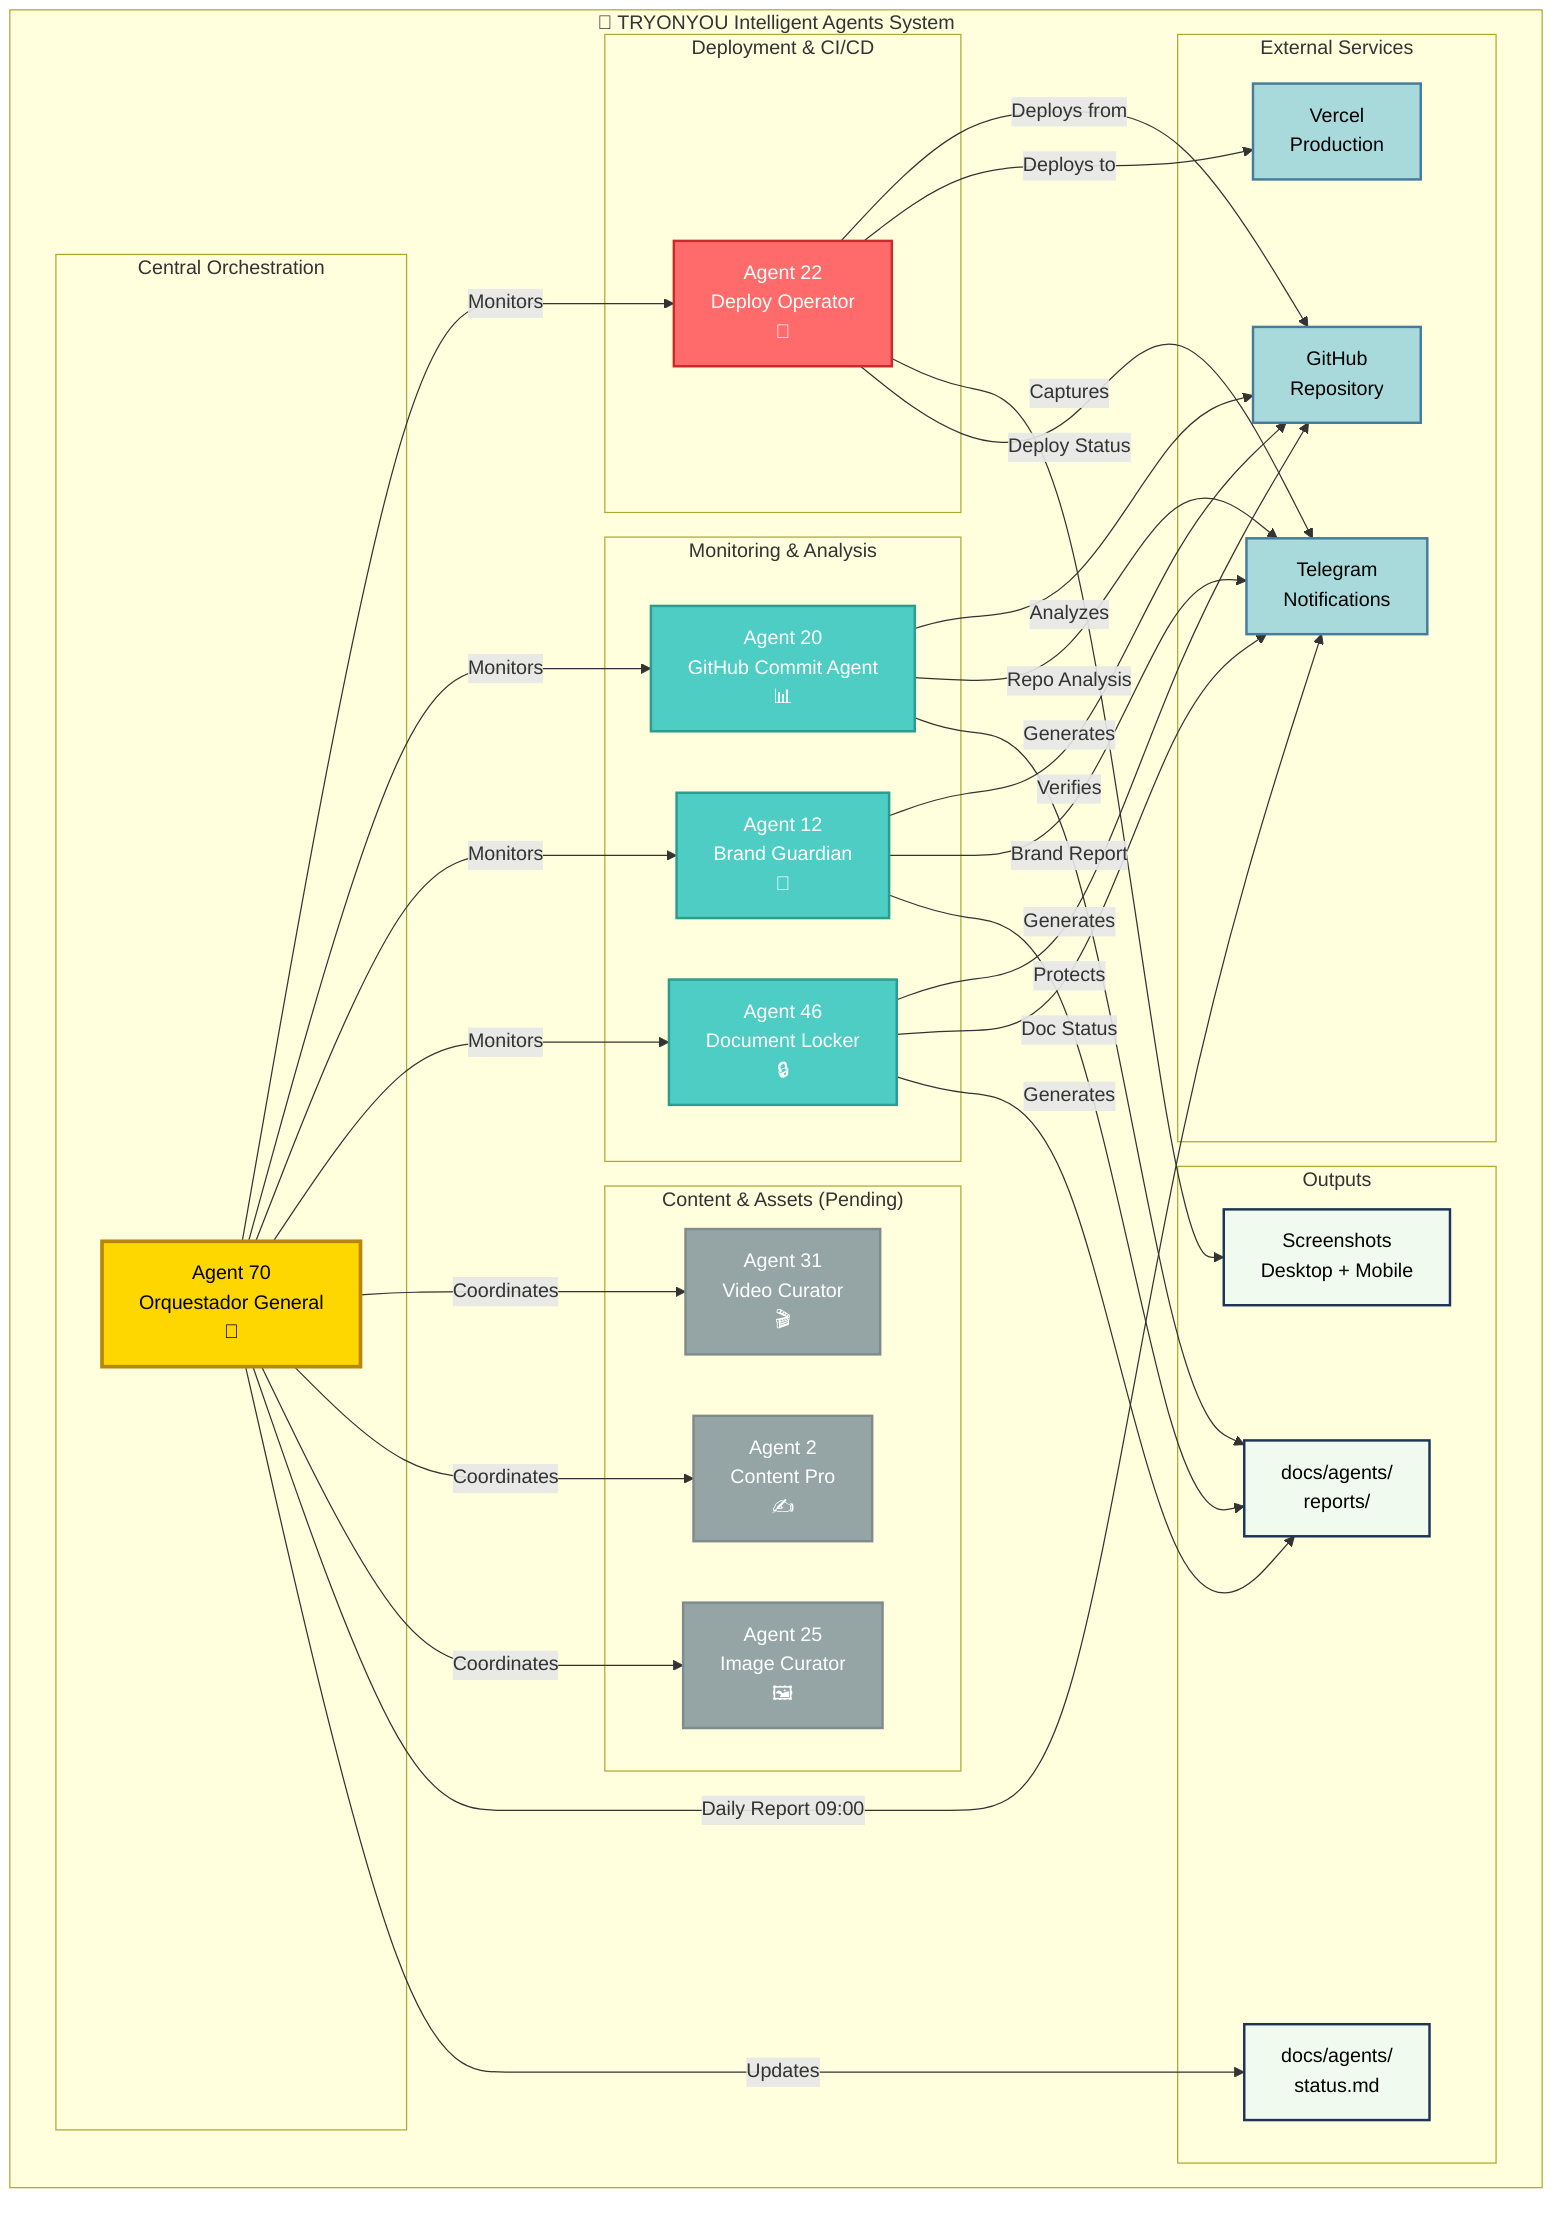 graph TB
    subgraph "🤖 TRYONYOU Intelligent Agents System"
        subgraph "Central Orchestration"
            A70[Agent 70<br/>Orquestador General<br/>🎯]
        end
        
        subgraph "Deployment & CI/CD"
            A22[Agent 22<br/>Deploy Operator<br/>🚀]
        end
        
        subgraph "Monitoring & Analysis"
            A20[Agent 20<br/>GitHub Commit Agent<br/>📊]
            A12[Agent 12<br/>Brand Guardian<br/>🎨]
            A46[Agent 46<br/>Document Locker<br/>🔒]
        end
        
        subgraph "Content & Assets (Pending)"
            A31[Agent 31<br/>Video Curator<br/>🎬]
            A2[Agent 2<br/>Content Pro<br/>✍️]
            A25[Agent 25<br/>Image Curator<br/>🖼️]
        end
        
        subgraph "External Services"
            GH[GitHub<br/>Repository]
            VC[Vercel<br/>Production]
            TG[Telegram<br/>Notifications]
        end
        
        subgraph "Outputs"
            REPO[docs/agents/<br/>reports/]
            STATUS[docs/agents/<br/>status.md]
            SCREEN[Screenshots<br/>Desktop + Mobile]
        end
    end
    
    %% Central Orchestration Connections
    A70 -->|Monitors| A22
    A70 -->|Monitors| A20
    A70 -->|Monitors| A12
    A70 -->|Monitors| A46
    A70 -->|Coordinates| A31
    A70 -->|Coordinates| A2
    A70 -->|Coordinates| A25
    
    %% Agent to GitHub Connections
    A20 -->|Analyzes| GH
    A22 -->|Deploys from| GH
    A12 -->|Verifies| GH
    A46 -->|Protects| GH
    
    %% Agent to Vercel Connections
    A22 -->|Deploys to| VC
    A22 -->|Captures| SCREEN
    
    %% Agent to Telegram Connections
    A70 -->|Daily Report 09:00| TG
    A22 -->|Deploy Status| TG
    A20 -->|Repo Analysis| TG
    A12 -->|Brand Report| TG
    A46 -->|Doc Status| TG
    
    %% Agent to Output Connections
    A70 -->|Updates| STATUS
    A20 -->|Generates| REPO
    A12 -->|Generates| REPO
    A46 -->|Generates| REPO
    
    %% Styling
    classDef orchestrator fill:#FFD700,stroke:#B8860B,stroke-width:3px,color:#000
    classDef deploy fill:#FF6B6B,stroke:#C92A2A,stroke-width:2px,color:#fff
    classDef monitor fill:#4ECDC4,stroke:#2A9D8F,stroke-width:2px,color:#fff
    classDef pending fill:#95A5A6,stroke:#7F8C8D,stroke-width:2px,color:#fff
    classDef external fill:#A8DADC,stroke:#457B9D,stroke-width:2px,color:#000
    classDef output fill:#F1FAEE,stroke:#1D3557,stroke-width:2px,color:#000
    
    class A70 orchestrator
    class A22 deploy
    class A20,A12,A46 monitor
    class A31,A2,A25 pending
    class GH,VC,TG external
    class REPO,STATUS,SCREEN output